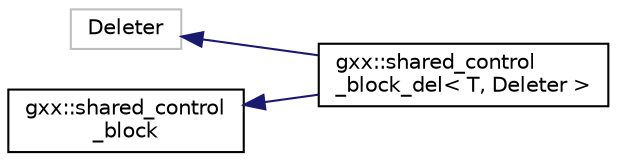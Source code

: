 digraph "Graphical Class Hierarchy"
{
  edge [fontname="Helvetica",fontsize="10",labelfontname="Helvetica",labelfontsize="10"];
  node [fontname="Helvetica",fontsize="10",shape=record];
  rankdir="LR";
  Node1 [label="Deleter",height=0.2,width=0.4,color="grey75", fillcolor="white", style="filled"];
  Node1 -> Node2 [dir="back",color="midnightblue",fontsize="10",style="solid",fontname="Helvetica"];
  Node2 [label="gxx::shared_control\l_block_del\< T, Deleter \>",height=0.2,width=0.4,color="black", fillcolor="white", style="filled",URL="$classgxx_1_1shared__control__block__del.html"];
  Node3 [label="gxx::shared_control\l_block",height=0.2,width=0.4,color="black", fillcolor="white", style="filled",URL="$classgxx_1_1shared__control__block.html"];
  Node3 -> Node2 [dir="back",color="midnightblue",fontsize="10",style="solid",fontname="Helvetica"];
}
